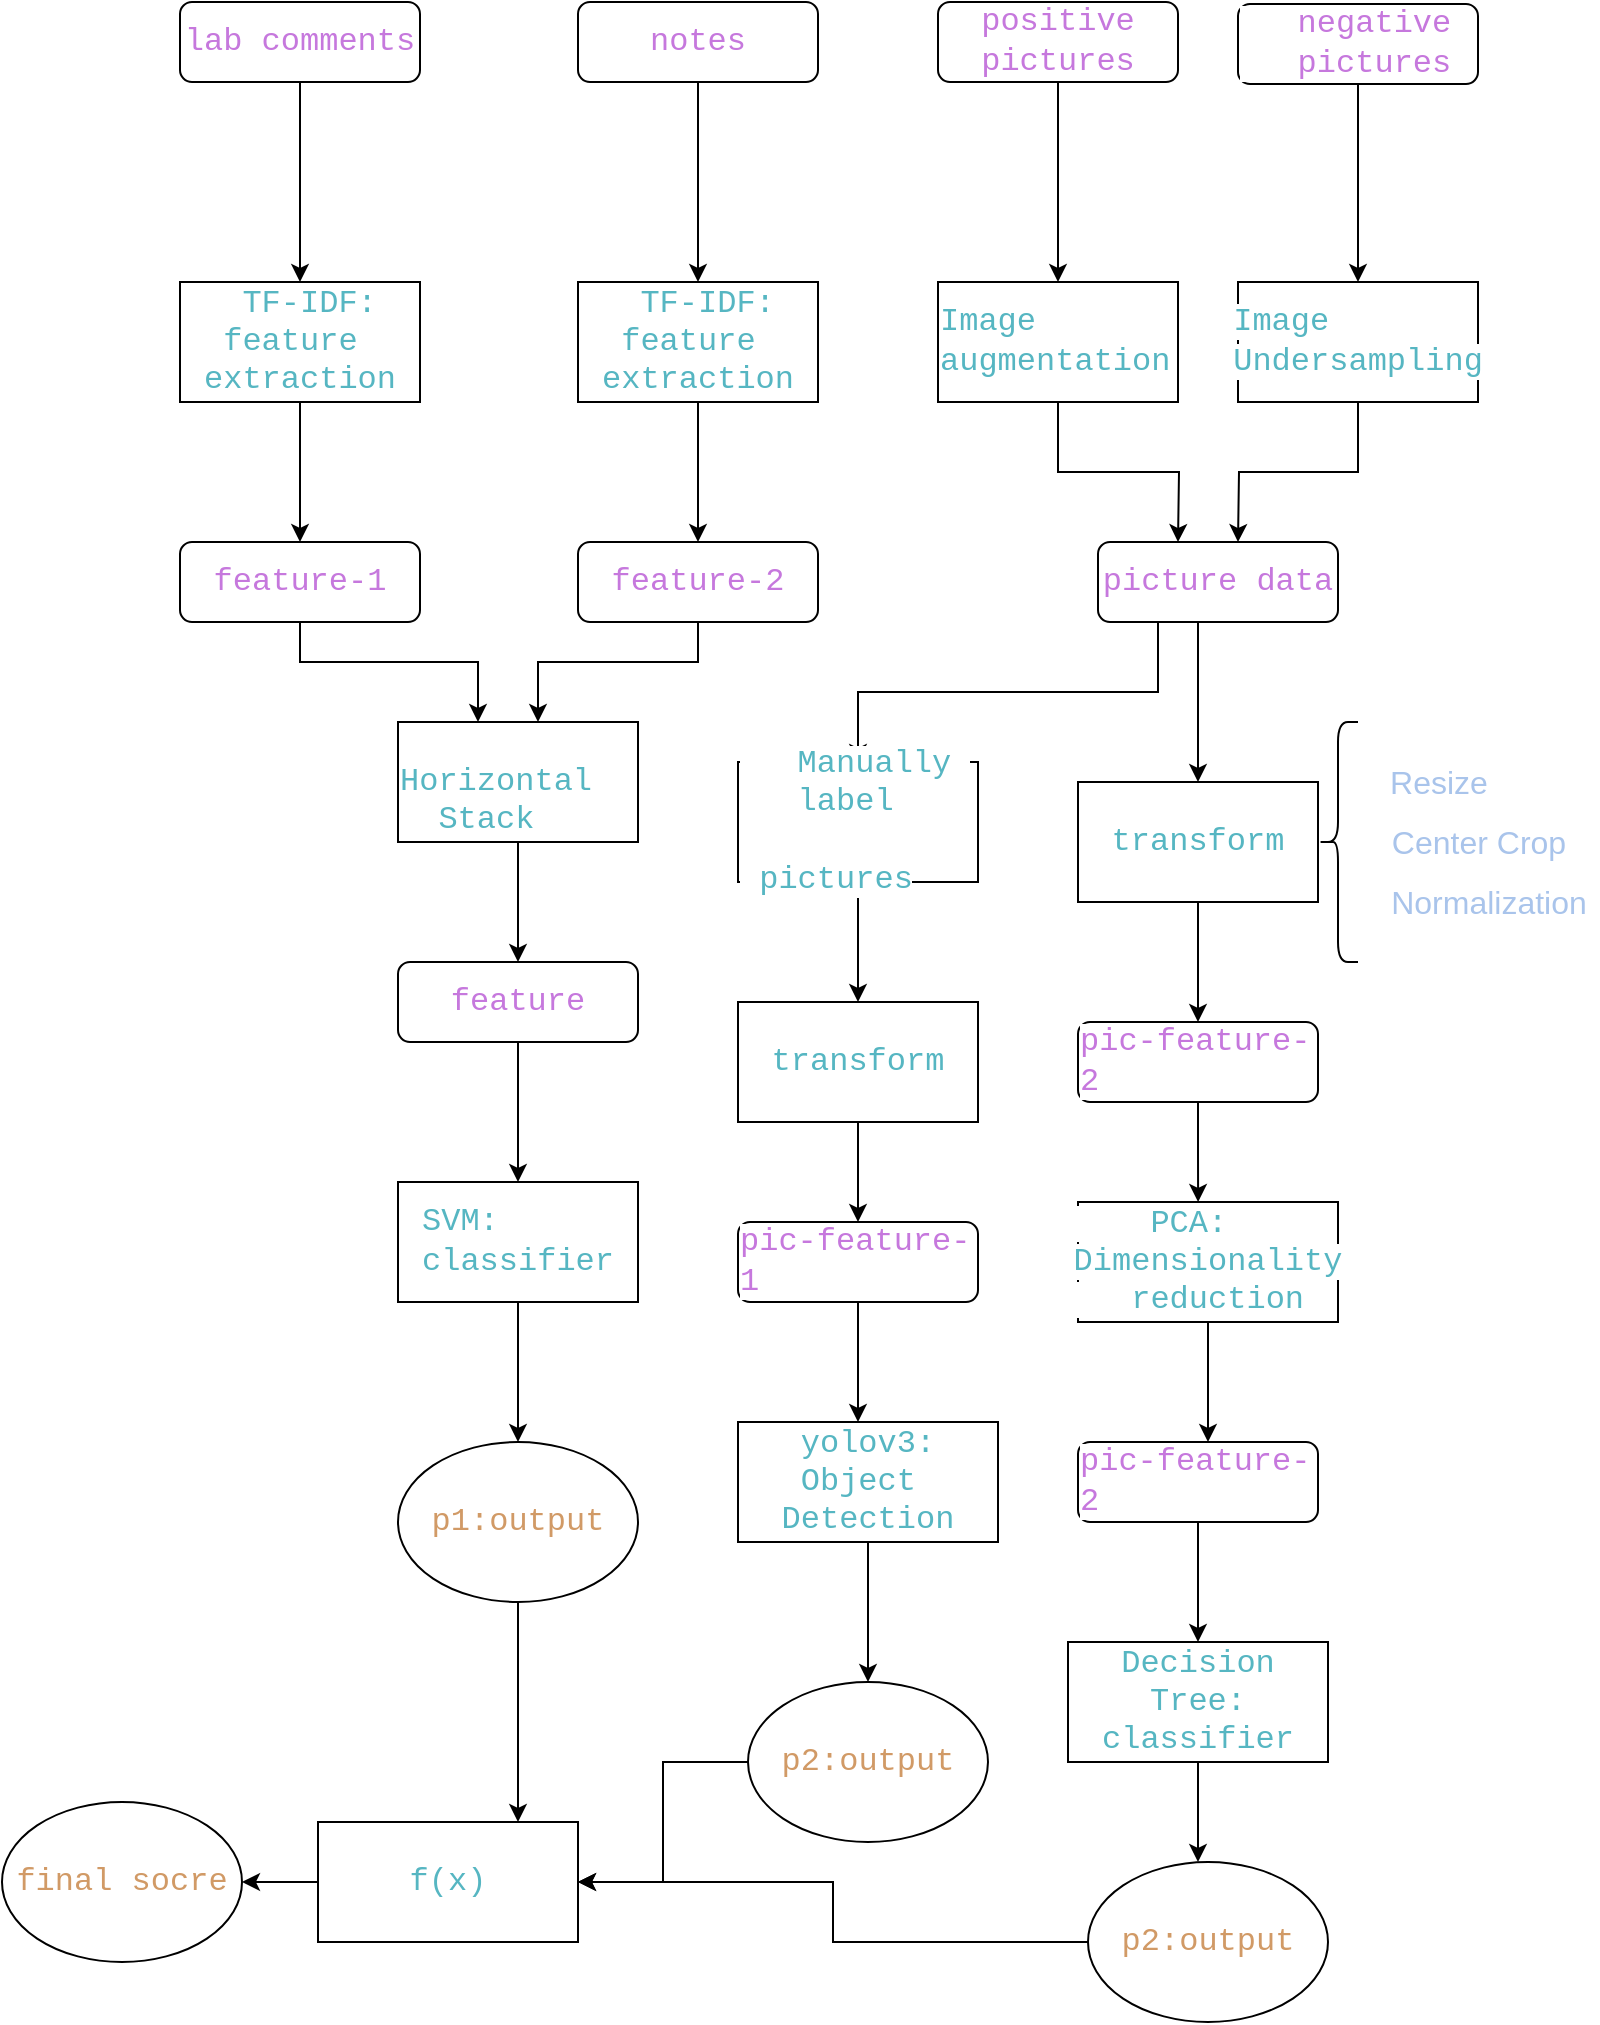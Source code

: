 <mxfile version="14.2.9" type="github">
  <diagram id="C5RBs43oDa-KdzZeNtuy" name="Page-1">
    <mxGraphModel dx="942" dy="594" grid="1" gridSize="10" guides="1" tooltips="1" connect="1" arrows="1" fold="1" page="1" pageScale="1" pageWidth="827" pageHeight="1169" math="0" shadow="0">
      <root>
        <mxCell id="WIyWlLk6GJQsqaUBKTNV-0" />
        <mxCell id="WIyWlLk6GJQsqaUBKTNV-1" parent="WIyWlLk6GJQsqaUBKTNV-0" />
        <mxCell id="l8K0S3HLquqDy3GrQnqO-8" style="edgeStyle=orthogonalEdgeStyle;rounded=0;orthogonalLoop=1;jettySize=auto;html=1;exitX=0.5;exitY=1;exitDx=0;exitDy=0;entryX=0.5;entryY=0;entryDx=0;entryDy=0;" edge="1" parent="WIyWlLk6GJQsqaUBKTNV-1" source="WIyWlLk6GJQsqaUBKTNV-3" target="l8K0S3HLquqDy3GrQnqO-5">
          <mxGeometry relative="1" as="geometry" />
        </mxCell>
        <mxCell id="WIyWlLk6GJQsqaUBKTNV-3" value="&lt;span style=&quot;color: rgb(198 , 120 , 221) ; font-family: &amp;#34;consolas&amp;#34; , &amp;#34;courier new&amp;#34; , monospace ; font-size: 16px ; text-align: left ; background-color: rgb(255 , 255 , 255)&quot;&gt;lab comments&lt;/span&gt;" style="rounded=1;whiteSpace=wrap;html=1;fontSize=12;glass=0;strokeWidth=1;shadow=0;" parent="WIyWlLk6GJQsqaUBKTNV-1" vertex="1">
          <mxGeometry x="104" y="30" width="120" height="40" as="geometry" />
        </mxCell>
        <mxCell id="l8K0S3HLquqDy3GrQnqO-6" style="edgeStyle=orthogonalEdgeStyle;rounded=0;orthogonalLoop=1;jettySize=auto;html=1;" edge="1" parent="WIyWlLk6GJQsqaUBKTNV-1" source="l8K0S3HLquqDy3GrQnqO-5">
          <mxGeometry relative="1" as="geometry">
            <mxPoint x="164" y="300" as="targetPoint" />
          </mxGeometry>
        </mxCell>
        <mxCell id="l8K0S3HLquqDy3GrQnqO-5" value="&lt;div style=&quot;text-align: left&quot;&gt;&lt;font color=&quot;#56b6c2&quot; face=&quot;consolas, courier new, monospace&quot;&gt;&lt;span style=&quot;font-size: 16px ; background-color: rgb(255 , 255 , 255)&quot;&gt;&amp;nbsp; TF-IDF:&lt;/span&gt;&lt;/font&gt;&lt;/div&gt;&lt;div style=&quot;text-align: left&quot;&gt;&lt;font color=&quot;#56b6c2&quot; face=&quot;consolas, courier new, monospace&quot;&gt;&lt;span style=&quot;font-size: 16px ; background-color: rgb(255 , 255 , 255)&quot;&gt;&amp;nbsp;feature&lt;/span&gt;&lt;/font&gt;&lt;/div&gt;&lt;div style=&quot;text-align: left&quot;&gt;&lt;font color=&quot;#56b6c2&quot; face=&quot;consolas, courier new, monospace&quot;&gt;&lt;span style=&quot;font-size: 16px ; background-color: rgb(255 , 255 , 255)&quot;&gt;extraction&lt;/span&gt;&lt;/font&gt;&lt;/div&gt;" style="rounded=0;whiteSpace=wrap;html=1;" vertex="1" parent="WIyWlLk6GJQsqaUBKTNV-1">
          <mxGeometry x="104" y="170" width="120" height="60" as="geometry" />
        </mxCell>
        <mxCell id="l8K0S3HLquqDy3GrQnqO-11" style="edgeStyle=orthogonalEdgeStyle;rounded=0;orthogonalLoop=1;jettySize=auto;html=1;exitX=0.5;exitY=1;exitDx=0;exitDy=0;" edge="1" parent="WIyWlLk6GJQsqaUBKTNV-1" source="l8K0S3HLquqDy3GrQnqO-10">
          <mxGeometry relative="1" as="geometry">
            <mxPoint x="253" y="390" as="targetPoint" />
            <Array as="points">
              <mxPoint x="164" y="360" />
              <mxPoint x="253" y="360" />
              <mxPoint x="253" y="380" />
            </Array>
          </mxGeometry>
        </mxCell>
        <mxCell id="l8K0S3HLquqDy3GrQnqO-10" value="&lt;div style=&quot;text-align: left&quot;&gt;&lt;font color=&quot;#c678dd&quot; face=&quot;consolas, courier new, monospace&quot;&gt;&lt;span style=&quot;font-size: 16px ; background-color: rgb(255 , 255 , 255)&quot;&gt;feature-1&lt;/span&gt;&lt;/font&gt;&lt;/div&gt;" style="rounded=1;whiteSpace=wrap;html=1;fontSize=12;glass=0;strokeWidth=1;shadow=0;" vertex="1" parent="WIyWlLk6GJQsqaUBKTNV-1">
          <mxGeometry x="104" y="300" width="120" height="40" as="geometry" />
        </mxCell>
        <mxCell id="l8K0S3HLquqDy3GrQnqO-14" style="edgeStyle=orthogonalEdgeStyle;rounded=0;orthogonalLoop=1;jettySize=auto;html=1;exitX=0.5;exitY=1;exitDx=0;exitDy=0;entryX=0.5;entryY=0;entryDx=0;entryDy=0;" edge="1" parent="WIyWlLk6GJQsqaUBKTNV-1" source="l8K0S3HLquqDy3GrQnqO-15" target="l8K0S3HLquqDy3GrQnqO-17">
          <mxGeometry relative="1" as="geometry" />
        </mxCell>
        <mxCell id="l8K0S3HLquqDy3GrQnqO-15" value="&lt;div style=&quot;text-align: left&quot;&gt;&lt;font color=&quot;#c678dd&quot; face=&quot;consolas, courier new, monospace&quot;&gt;&lt;span style=&quot;font-size: 16px ; background-color: rgb(255 , 255 , 255)&quot;&gt;notes&lt;/span&gt;&lt;/font&gt;&lt;/div&gt;" style="rounded=1;whiteSpace=wrap;html=1;fontSize=12;glass=0;strokeWidth=1;shadow=0;" vertex="1" parent="WIyWlLk6GJQsqaUBKTNV-1">
          <mxGeometry x="303" y="30" width="120" height="40" as="geometry" />
        </mxCell>
        <mxCell id="l8K0S3HLquqDy3GrQnqO-22" style="edgeStyle=orthogonalEdgeStyle;rounded=0;orthogonalLoop=1;jettySize=auto;html=1;exitX=0.5;exitY=1;exitDx=0;exitDy=0;" edge="1" parent="WIyWlLk6GJQsqaUBKTNV-1" source="l8K0S3HLquqDy3GrQnqO-17" target="l8K0S3HLquqDy3GrQnqO-19">
          <mxGeometry relative="1" as="geometry" />
        </mxCell>
        <mxCell id="l8K0S3HLquqDy3GrQnqO-17" value="&lt;div style=&quot;text-align: left&quot;&gt;&lt;font color=&quot;#56b6c2&quot; face=&quot;consolas, courier new, monospace&quot;&gt;&lt;span style=&quot;font-size: 16px ; background-color: rgb(255 , 255 , 255)&quot;&gt;&amp;nbsp; TF-IDF:&lt;/span&gt;&lt;/font&gt;&lt;/div&gt;&lt;div style=&quot;text-align: left&quot;&gt;&lt;font color=&quot;#56b6c2&quot; face=&quot;consolas, courier new, monospace&quot;&gt;&lt;span style=&quot;font-size: 16px ; background-color: rgb(255 , 255 , 255)&quot;&gt;&amp;nbsp;feature&lt;/span&gt;&lt;/font&gt;&lt;/div&gt;&lt;div style=&quot;text-align: left&quot;&gt;&lt;font color=&quot;#56b6c2&quot; face=&quot;consolas, courier new, monospace&quot;&gt;&lt;span style=&quot;font-size: 16px ; background-color: rgb(255 , 255 , 255)&quot;&gt;extraction&lt;/span&gt;&lt;/font&gt;&lt;/div&gt;" style="rounded=0;whiteSpace=wrap;html=1;" vertex="1" parent="WIyWlLk6GJQsqaUBKTNV-1">
          <mxGeometry x="303" y="170" width="120" height="60" as="geometry" />
        </mxCell>
        <mxCell id="l8K0S3HLquqDy3GrQnqO-18" style="edgeStyle=orthogonalEdgeStyle;rounded=0;orthogonalLoop=1;jettySize=auto;html=1;exitX=0.5;exitY=1;exitDx=0;exitDy=0;" edge="1" parent="WIyWlLk6GJQsqaUBKTNV-1" source="l8K0S3HLquqDy3GrQnqO-19">
          <mxGeometry relative="1" as="geometry">
            <mxPoint x="283" y="390" as="targetPoint" />
            <Array as="points">
              <mxPoint x="363" y="360" />
              <mxPoint x="283" y="360" />
            </Array>
          </mxGeometry>
        </mxCell>
        <mxCell id="l8K0S3HLquqDy3GrQnqO-19" value="&lt;div style=&quot;text-align: left&quot;&gt;&lt;font color=&quot;#c678dd&quot; face=&quot;consolas, courier new, monospace&quot;&gt;&lt;span style=&quot;font-size: 16px ; background-color: rgb(255 , 255 , 255)&quot;&gt;feature-2&lt;/span&gt;&lt;/font&gt;&lt;/div&gt;" style="rounded=1;whiteSpace=wrap;html=1;fontSize=12;glass=0;strokeWidth=1;shadow=0;" vertex="1" parent="WIyWlLk6GJQsqaUBKTNV-1">
          <mxGeometry x="303" y="300" width="120" height="40" as="geometry" />
        </mxCell>
        <mxCell id="l8K0S3HLquqDy3GrQnqO-24" style="edgeStyle=orthogonalEdgeStyle;rounded=0;orthogonalLoop=1;jettySize=auto;html=1;" edge="1" parent="WIyWlLk6GJQsqaUBKTNV-1" source="l8K0S3HLquqDy3GrQnqO-23">
          <mxGeometry relative="1" as="geometry">
            <mxPoint x="273" y="510" as="targetPoint" />
          </mxGeometry>
        </mxCell>
        <mxCell id="l8K0S3HLquqDy3GrQnqO-23" value="&lt;div style=&quot;text-align: left&quot;&gt;&lt;font color=&quot;#56b6c2&quot; face=&quot;consolas, courier new, monospace&quot;&gt;&lt;span style=&quot;font-size: 16px ; background-color: rgb(255 , 255 , 255)&quot;&gt;&amp;nbsp; Horizontal&amp;nbsp; &amp;nbsp; Stack&lt;/span&gt;&lt;/font&gt;&lt;/div&gt;" style="rounded=0;whiteSpace=wrap;html=1;" vertex="1" parent="WIyWlLk6GJQsqaUBKTNV-1">
          <mxGeometry x="213" y="390" width="120" height="60" as="geometry" />
        </mxCell>
        <mxCell id="l8K0S3HLquqDy3GrQnqO-26" style="edgeStyle=orthogonalEdgeStyle;rounded=0;orthogonalLoop=1;jettySize=auto;html=1;" edge="1" parent="WIyWlLk6GJQsqaUBKTNV-1" source="l8K0S3HLquqDy3GrQnqO-25">
          <mxGeometry relative="1" as="geometry">
            <mxPoint x="273" y="620" as="targetPoint" />
          </mxGeometry>
        </mxCell>
        <mxCell id="l8K0S3HLquqDy3GrQnqO-25" value="&lt;div style=&quot;text-align: left&quot;&gt;&lt;font color=&quot;#c678dd&quot; face=&quot;consolas, courier new, monospace&quot;&gt;&lt;span style=&quot;font-size: 16px ; background-color: rgb(255 , 255 , 255)&quot;&gt;feature&lt;/span&gt;&lt;/font&gt;&lt;/div&gt;" style="rounded=1;whiteSpace=wrap;html=1;fontSize=12;glass=0;strokeWidth=1;shadow=0;" vertex="1" parent="WIyWlLk6GJQsqaUBKTNV-1">
          <mxGeometry x="213" y="510" width="120" height="40" as="geometry" />
        </mxCell>
        <mxCell id="l8K0S3HLquqDy3GrQnqO-28" style="edgeStyle=orthogonalEdgeStyle;rounded=0;orthogonalLoop=1;jettySize=auto;html=1;exitX=0.5;exitY=1;exitDx=0;exitDy=0;" edge="1" parent="WIyWlLk6GJQsqaUBKTNV-1" source="l8K0S3HLquqDy3GrQnqO-27">
          <mxGeometry relative="1" as="geometry">
            <mxPoint x="273" y="750" as="targetPoint" />
          </mxGeometry>
        </mxCell>
        <mxCell id="l8K0S3HLquqDy3GrQnqO-27" value="&lt;div style=&quot;text-align: left&quot;&gt;&lt;font color=&quot;#56b6c2&quot; face=&quot;consolas, courier new, monospace&quot;&gt;&lt;span style=&quot;font-size: 16px ; background-color: rgb(255 , 255 , 255)&quot;&gt;SVM:&lt;/span&gt;&lt;/font&gt;&lt;/div&gt;&lt;div style=&quot;text-align: left&quot;&gt;&lt;font color=&quot;#56b6c2&quot; face=&quot;consolas, courier new, monospace&quot;&gt;&lt;span style=&quot;font-size: 16px ; background-color: rgb(255 , 255 , 255)&quot;&gt;classifier&lt;/span&gt;&lt;/font&gt;&lt;/div&gt;" style="rounded=0;whiteSpace=wrap;html=1;" vertex="1" parent="WIyWlLk6GJQsqaUBKTNV-1">
          <mxGeometry x="213" y="620" width="120" height="60" as="geometry" />
        </mxCell>
        <mxCell id="l8K0S3HLquqDy3GrQnqO-62" style="edgeStyle=orthogonalEdgeStyle;rounded=0;orthogonalLoop=1;jettySize=auto;html=1;" edge="1" parent="WIyWlLk6GJQsqaUBKTNV-1" source="l8K0S3HLquqDy3GrQnqO-29">
          <mxGeometry relative="1" as="geometry">
            <mxPoint x="273" y="940" as="targetPoint" />
          </mxGeometry>
        </mxCell>
        <mxCell id="l8K0S3HLquqDy3GrQnqO-29" value="&lt;div style=&quot;text-align: left&quot;&gt;&lt;font color=&quot;#d19a66&quot; face=&quot;consolas, courier new, monospace&quot;&gt;&lt;span style=&quot;font-size: 16px ; background-color: rgb(255 , 255 , 255)&quot;&gt;p1:output&lt;/span&gt;&lt;/font&gt;&lt;/div&gt;" style="ellipse;whiteSpace=wrap;html=1;" vertex="1" parent="WIyWlLk6GJQsqaUBKTNV-1">
          <mxGeometry x="213" y="750" width="120" height="80" as="geometry" />
        </mxCell>
        <mxCell id="l8K0S3HLquqDy3GrQnqO-32" style="edgeStyle=orthogonalEdgeStyle;rounded=0;orthogonalLoop=1;jettySize=auto;html=1;exitX=0.5;exitY=1;exitDx=0;exitDy=0;" edge="1" parent="WIyWlLk6GJQsqaUBKTNV-1" source="l8K0S3HLquqDy3GrQnqO-30">
          <mxGeometry relative="1" as="geometry">
            <mxPoint x="543" y="170" as="targetPoint" />
          </mxGeometry>
        </mxCell>
        <mxCell id="l8K0S3HLquqDy3GrQnqO-30" value="&lt;span style=&quot;color: rgb(198 , 120 , 221) ; font-family: &amp;#34;consolas&amp;#34; , &amp;#34;courier new&amp;#34; , monospace ; font-size: 16px ; text-align: left ; background-color: rgb(255 , 255 , 255)&quot;&gt;positive pictures&lt;/span&gt;" style="rounded=1;whiteSpace=wrap;html=1;fontSize=12;glass=0;strokeWidth=1;shadow=0;" vertex="1" parent="WIyWlLk6GJQsqaUBKTNV-1">
          <mxGeometry x="483" y="30" width="120" height="40" as="geometry" />
        </mxCell>
        <mxCell id="l8K0S3HLquqDy3GrQnqO-35" style="edgeStyle=orthogonalEdgeStyle;rounded=0;orthogonalLoop=1;jettySize=auto;html=1;exitX=0.5;exitY=1;exitDx=0;exitDy=0;" edge="1" parent="WIyWlLk6GJQsqaUBKTNV-1" source="l8K0S3HLquqDy3GrQnqO-31" target="l8K0S3HLquqDy3GrQnqO-34">
          <mxGeometry relative="1" as="geometry" />
        </mxCell>
        <mxCell id="l8K0S3HLquqDy3GrQnqO-31" value="&lt;div style=&quot;text-align: left&quot;&gt;&lt;font color=&quot;#c678dd&quot; face=&quot;consolas, courier new, monospace&quot;&gt;&lt;span style=&quot;font-size: 16px ; background-color: rgb(255 , 255 , 255)&quot;&gt;&amp;nbsp; &amp;nbsp;negative&amp;nbsp; &amp;nbsp; &amp;nbsp;pictures&lt;/span&gt;&lt;/font&gt;&lt;/div&gt;" style="rounded=1;whiteSpace=wrap;html=1;fontSize=12;glass=0;strokeWidth=1;shadow=0;" vertex="1" parent="WIyWlLk6GJQsqaUBKTNV-1">
          <mxGeometry x="633" y="31" width="120" height="40" as="geometry" />
        </mxCell>
        <mxCell id="l8K0S3HLquqDy3GrQnqO-36" style="edgeStyle=orthogonalEdgeStyle;rounded=0;orthogonalLoop=1;jettySize=auto;html=1;exitX=0.5;exitY=1;exitDx=0;exitDy=0;" edge="1" parent="WIyWlLk6GJQsqaUBKTNV-1" source="l8K0S3HLquqDy3GrQnqO-33">
          <mxGeometry relative="1" as="geometry">
            <mxPoint x="603" y="300" as="targetPoint" />
          </mxGeometry>
        </mxCell>
        <mxCell id="l8K0S3HLquqDy3GrQnqO-33" value="&lt;div style=&quot;text-align: left&quot;&gt;&lt;font color=&quot;#56b6c2&quot; face=&quot;consolas, courier new, monospace&quot;&gt;&lt;span style=&quot;font-size: 16px ; background-color: rgb(255 , 255 , 255)&quot;&gt;Image augmentation&lt;/span&gt;&lt;/font&gt;&lt;/div&gt;" style="rounded=0;whiteSpace=wrap;html=1;" vertex="1" parent="WIyWlLk6GJQsqaUBKTNV-1">
          <mxGeometry x="483" y="170" width="120" height="60" as="geometry" />
        </mxCell>
        <mxCell id="l8K0S3HLquqDy3GrQnqO-37" style="edgeStyle=orthogonalEdgeStyle;rounded=0;orthogonalLoop=1;jettySize=auto;html=1;exitX=0.5;exitY=1;exitDx=0;exitDy=0;" edge="1" parent="WIyWlLk6GJQsqaUBKTNV-1" source="l8K0S3HLquqDy3GrQnqO-34">
          <mxGeometry relative="1" as="geometry">
            <mxPoint x="633" y="300" as="targetPoint" />
          </mxGeometry>
        </mxCell>
        <mxCell id="l8K0S3HLquqDy3GrQnqO-34" value="&lt;div style=&quot;text-align: left&quot;&gt;&lt;font color=&quot;#56b6c2&quot; face=&quot;consolas, courier new, monospace&quot;&gt;&lt;span style=&quot;font-size: 16px ; background-color: rgb(255 , 255 , 255)&quot;&gt;Image&amp;nbsp;&lt;/span&gt;&lt;/font&gt;&lt;/div&gt;&lt;div style=&quot;text-align: left&quot;&gt;&lt;font color=&quot;#56b6c2&quot; face=&quot;consolas, courier new, monospace&quot;&gt;&lt;span style=&quot;font-size: 16px ; background-color: rgb(255 , 255 , 255)&quot;&gt;Under&lt;/span&gt;&lt;/font&gt;&lt;span style=&quot;background-color: rgb(255 , 255 , 255) ; font-size: 16px ; color: rgb(86 , 182 , 194) ; font-family: &amp;#34;consolas&amp;#34; , &amp;#34;courier new&amp;#34; , monospace&quot;&gt;sampling&lt;/span&gt;&lt;/div&gt;" style="rounded=0;whiteSpace=wrap;html=1;" vertex="1" parent="WIyWlLk6GJQsqaUBKTNV-1">
          <mxGeometry x="633" y="170" width="120" height="60" as="geometry" />
        </mxCell>
        <mxCell id="l8K0S3HLquqDy3GrQnqO-39" style="edgeStyle=orthogonalEdgeStyle;rounded=0;orthogonalLoop=1;jettySize=auto;html=1;exitX=0.5;exitY=1;exitDx=0;exitDy=0;" edge="1" parent="WIyWlLk6GJQsqaUBKTNV-1" source="l8K0S3HLquqDy3GrQnqO-38">
          <mxGeometry relative="1" as="geometry">
            <mxPoint x="613" y="420" as="targetPoint" />
            <Array as="points">
              <mxPoint x="613" y="340" />
            </Array>
          </mxGeometry>
        </mxCell>
        <mxCell id="l8K0S3HLquqDy3GrQnqO-40" style="edgeStyle=orthogonalEdgeStyle;rounded=0;orthogonalLoop=1;jettySize=auto;html=1;exitX=0.25;exitY=1;exitDx=0;exitDy=0;entryX=0.5;entryY=0;entryDx=0;entryDy=0;" edge="1" parent="WIyWlLk6GJQsqaUBKTNV-1" source="l8K0S3HLquqDy3GrQnqO-38" target="l8K0S3HLquqDy3GrQnqO-41">
          <mxGeometry relative="1" as="geometry">
            <mxPoint x="443" y="400" as="targetPoint" />
          </mxGeometry>
        </mxCell>
        <mxCell id="l8K0S3HLquqDy3GrQnqO-38" value="&lt;div style=&quot;text-align: left&quot;&gt;&lt;font color=&quot;#c678dd&quot; face=&quot;consolas, courier new, monospace&quot;&gt;&lt;span style=&quot;font-size: 16px ; background-color: rgb(255 , 255 , 255)&quot;&gt;picture data&lt;/span&gt;&lt;/font&gt;&lt;/div&gt;" style="rounded=1;whiteSpace=wrap;html=1;fontSize=12;glass=0;strokeWidth=1;shadow=0;" vertex="1" parent="WIyWlLk6GJQsqaUBKTNV-1">
          <mxGeometry x="563" y="300" width="120" height="40" as="geometry" />
        </mxCell>
        <mxCell id="l8K0S3HLquqDy3GrQnqO-42" style="edgeStyle=orthogonalEdgeStyle;rounded=0;orthogonalLoop=1;jettySize=auto;html=1;" edge="1" parent="WIyWlLk6GJQsqaUBKTNV-1" source="l8K0S3HLquqDy3GrQnqO-41">
          <mxGeometry relative="1" as="geometry">
            <mxPoint x="443" y="530" as="targetPoint" />
          </mxGeometry>
        </mxCell>
        <mxCell id="l8K0S3HLquqDy3GrQnqO-41" value="&lt;div style=&quot;text-align: left&quot;&gt;&lt;font color=&quot;#56b6c2&quot; face=&quot;consolas, courier new, monospace&quot;&gt;&lt;span style=&quot;font-size: 16px ; background-color: rgb(255 , 255 , 255)&quot;&gt;&amp;nbsp; &amp;nbsp;Manually&amp;nbsp; &amp;nbsp; &amp;nbsp;label&amp;nbsp; &amp;nbsp; &amp;nbsp; &amp;nbsp; &amp;nbsp;pictures&lt;/span&gt;&lt;/font&gt;&lt;/div&gt;" style="rounded=0;whiteSpace=wrap;html=1;" vertex="1" parent="WIyWlLk6GJQsqaUBKTNV-1">
          <mxGeometry x="383" y="410" width="120" height="60" as="geometry" />
        </mxCell>
        <mxCell id="l8K0S3HLquqDy3GrQnqO-44" style="edgeStyle=orthogonalEdgeStyle;rounded=0;orthogonalLoop=1;jettySize=auto;html=1;" edge="1" parent="WIyWlLk6GJQsqaUBKTNV-1" source="l8K0S3HLquqDy3GrQnqO-43">
          <mxGeometry relative="1" as="geometry">
            <mxPoint x="443" y="640" as="targetPoint" />
          </mxGeometry>
        </mxCell>
        <mxCell id="l8K0S3HLquqDy3GrQnqO-43" value="&lt;div style=&quot;text-align: left&quot;&gt;&lt;font color=&quot;#56b6c2&quot; face=&quot;consolas, courier new, monospace&quot;&gt;&lt;span style=&quot;font-size: 16px ; background-color: rgb(255 , 255 , 255)&quot;&gt;transform&lt;/span&gt;&lt;/font&gt;&lt;/div&gt;" style="rounded=0;whiteSpace=wrap;html=1;" vertex="1" parent="WIyWlLk6GJQsqaUBKTNV-1">
          <mxGeometry x="383" y="530" width="120" height="60" as="geometry" />
        </mxCell>
        <mxCell id="l8K0S3HLquqDy3GrQnqO-54" style="edgeStyle=orthogonalEdgeStyle;rounded=0;orthogonalLoop=1;jettySize=auto;html=1;exitX=0.5;exitY=1;exitDx=0;exitDy=0;" edge="1" parent="WIyWlLk6GJQsqaUBKTNV-1" source="l8K0S3HLquqDy3GrQnqO-45">
          <mxGeometry relative="1" as="geometry">
            <mxPoint x="443" y="740" as="targetPoint" />
          </mxGeometry>
        </mxCell>
        <mxCell id="l8K0S3HLquqDy3GrQnqO-45" value="&lt;div style=&quot;text-align: left&quot;&gt;&lt;font color=&quot;#c678dd&quot; face=&quot;consolas, courier new, monospace&quot;&gt;&lt;span style=&quot;font-size: 16px ; background-color: rgb(255 , 255 , 255)&quot;&gt;pic-feature-1&lt;/span&gt;&lt;/font&gt;&lt;/div&gt;" style="rounded=1;whiteSpace=wrap;html=1;fontSize=12;glass=0;strokeWidth=1;shadow=0;" vertex="1" parent="WIyWlLk6GJQsqaUBKTNV-1">
          <mxGeometry x="383" y="640" width="120" height="40" as="geometry" />
        </mxCell>
        <mxCell id="l8K0S3HLquqDy3GrQnqO-48" style="edgeStyle=orthogonalEdgeStyle;rounded=0;orthogonalLoop=1;jettySize=auto;html=1;exitX=0.5;exitY=1;exitDx=0;exitDy=0;" edge="1" parent="WIyWlLk6GJQsqaUBKTNV-1" source="l8K0S3HLquqDy3GrQnqO-46" target="l8K0S3HLquqDy3GrQnqO-47">
          <mxGeometry relative="1" as="geometry" />
        </mxCell>
        <mxCell id="l8K0S3HLquqDy3GrQnqO-46" value="&lt;div style=&quot;text-align: left&quot;&gt;&lt;font color=&quot;#56b6c2&quot; face=&quot;consolas, courier new, monospace&quot;&gt;&lt;span style=&quot;font-size: 16px ; background-color: rgb(255 , 255 , 255)&quot;&gt;transform&lt;/span&gt;&lt;/font&gt;&lt;/div&gt;" style="rounded=0;whiteSpace=wrap;html=1;" vertex="1" parent="WIyWlLk6GJQsqaUBKTNV-1">
          <mxGeometry x="553" y="420" width="120" height="60" as="geometry" />
        </mxCell>
        <mxCell id="l8K0S3HLquqDy3GrQnqO-51" style="edgeStyle=orthogonalEdgeStyle;rounded=0;orthogonalLoop=1;jettySize=auto;html=1;exitX=0.5;exitY=1;exitDx=0;exitDy=0;entryX=0.462;entryY=0;entryDx=0;entryDy=0;entryPerimeter=0;" edge="1" parent="WIyWlLk6GJQsqaUBKTNV-1" source="l8K0S3HLquqDy3GrQnqO-47" target="l8K0S3HLquqDy3GrQnqO-50">
          <mxGeometry relative="1" as="geometry" />
        </mxCell>
        <mxCell id="l8K0S3HLquqDy3GrQnqO-47" value="&lt;div style=&quot;text-align: left&quot;&gt;&lt;font color=&quot;#c678dd&quot; face=&quot;consolas, courier new, monospace&quot;&gt;&lt;span style=&quot;font-size: 16px ; background-color: rgb(255 , 255 , 255)&quot;&gt;pic-feature-2&lt;/span&gt;&lt;/font&gt;&lt;/div&gt;" style="rounded=1;whiteSpace=wrap;html=1;fontSize=12;glass=0;strokeWidth=1;shadow=0;" vertex="1" parent="WIyWlLk6GJQsqaUBKTNV-1">
          <mxGeometry x="553" y="540" width="120" height="40" as="geometry" />
        </mxCell>
        <mxCell id="l8K0S3HLquqDy3GrQnqO-52" style="edgeStyle=orthogonalEdgeStyle;rounded=0;orthogonalLoop=1;jettySize=auto;html=1;" edge="1" parent="WIyWlLk6GJQsqaUBKTNV-1" source="l8K0S3HLquqDy3GrQnqO-50">
          <mxGeometry relative="1" as="geometry">
            <mxPoint x="618" y="750" as="targetPoint" />
          </mxGeometry>
        </mxCell>
        <mxCell id="l8K0S3HLquqDy3GrQnqO-50" value="&lt;div style=&quot;text-align: left&quot;&gt;&lt;font color=&quot;#56b6c2&quot; face=&quot;consolas, courier new, monospace&quot;&gt;&lt;span style=&quot;font-size: 16px ; background-color: rgb(255 , 255 , 255)&quot;&gt;&amp;nbsp; &amp;nbsp; PCA:&lt;/span&gt;&lt;/font&gt;&lt;/div&gt;&lt;div style=&quot;text-align: left&quot;&gt;&lt;font color=&quot;#56b6c2&quot; face=&quot;consolas, courier new, monospace&quot;&gt;&lt;span style=&quot;font-size: 16px ; background-color: rgb(255 , 255 , 255)&quot;&gt;Dimensionality&lt;/span&gt;&lt;/font&gt;&lt;/div&gt;&lt;div style=&quot;text-align: left&quot;&gt;&lt;font color=&quot;#56b6c2&quot; face=&quot;consolas, courier new, monospace&quot;&gt;&lt;span style=&quot;font-size: 16px ; background-color: rgb(255 , 255 , 255)&quot;&gt;&amp;nbsp; &amp;nbsp;reduction&lt;/span&gt;&lt;/font&gt;&lt;/div&gt;" style="rounded=0;whiteSpace=wrap;html=1;" vertex="1" parent="WIyWlLk6GJQsqaUBKTNV-1">
          <mxGeometry x="553" y="630" width="130" height="60" as="geometry" />
        </mxCell>
        <mxCell id="l8K0S3HLquqDy3GrQnqO-56" style="edgeStyle=orthogonalEdgeStyle;rounded=0;orthogonalLoop=1;jettySize=auto;html=1;" edge="1" parent="WIyWlLk6GJQsqaUBKTNV-1" source="l8K0S3HLquqDy3GrQnqO-53">
          <mxGeometry relative="1" as="geometry">
            <mxPoint x="613" y="850" as="targetPoint" />
          </mxGeometry>
        </mxCell>
        <mxCell id="l8K0S3HLquqDy3GrQnqO-53" value="&lt;div style=&quot;text-align: left&quot;&gt;&lt;font color=&quot;#c678dd&quot; face=&quot;consolas, courier new, monospace&quot;&gt;&lt;span style=&quot;font-size: 16px ; background-color: rgb(255 , 255 , 255)&quot;&gt;pic-feature-2&lt;/span&gt;&lt;/font&gt;&lt;/div&gt;" style="rounded=1;whiteSpace=wrap;html=1;fontSize=12;glass=0;strokeWidth=1;shadow=0;" vertex="1" parent="WIyWlLk6GJQsqaUBKTNV-1">
          <mxGeometry x="553" y="750" width="120" height="40" as="geometry" />
        </mxCell>
        <mxCell id="l8K0S3HLquqDy3GrQnqO-58" style="edgeStyle=orthogonalEdgeStyle;rounded=0;orthogonalLoop=1;jettySize=auto;html=1;" edge="1" parent="WIyWlLk6GJQsqaUBKTNV-1" source="l8K0S3HLquqDy3GrQnqO-55">
          <mxGeometry relative="1" as="geometry">
            <mxPoint x="448" y="870" as="targetPoint" />
          </mxGeometry>
        </mxCell>
        <mxCell id="l8K0S3HLquqDy3GrQnqO-55" value="&lt;font color=&quot;#56b6c2&quot; face=&quot;consolas, courier new, monospace&quot;&gt;&lt;span style=&quot;font-size: 16px ; background-color: rgb(255 , 255 , 255)&quot;&gt;yolov3:&lt;br&gt;Object&amp;nbsp;&lt;br&gt;Detection&lt;br&gt;&lt;/span&gt;&lt;/font&gt;" style="rounded=0;whiteSpace=wrap;html=1;" vertex="1" parent="WIyWlLk6GJQsqaUBKTNV-1">
          <mxGeometry x="383" y="740" width="130" height="60" as="geometry" />
        </mxCell>
        <mxCell id="l8K0S3HLquqDy3GrQnqO-59" style="edgeStyle=orthogonalEdgeStyle;rounded=0;orthogonalLoop=1;jettySize=auto;html=1;exitX=0.5;exitY=1;exitDx=0;exitDy=0;" edge="1" parent="WIyWlLk6GJQsqaUBKTNV-1" source="l8K0S3HLquqDy3GrQnqO-57">
          <mxGeometry relative="1" as="geometry">
            <mxPoint x="613" y="960" as="targetPoint" />
          </mxGeometry>
        </mxCell>
        <mxCell id="l8K0S3HLquqDy3GrQnqO-57" value="&lt;font color=&quot;#56b6c2&quot; face=&quot;consolas, courier new, monospace&quot;&gt;&lt;span style=&quot;font-size: 16px ; background-color: rgb(255 , 255 , 255)&quot;&gt;Decision Tree:&lt;br&gt;classifier&lt;br&gt;&lt;/span&gt;&lt;/font&gt;" style="rounded=0;whiteSpace=wrap;html=1;" vertex="1" parent="WIyWlLk6GJQsqaUBKTNV-1">
          <mxGeometry x="548" y="850" width="130" height="60" as="geometry" />
        </mxCell>
        <mxCell id="l8K0S3HLquqDy3GrQnqO-64" style="edgeStyle=orthogonalEdgeStyle;rounded=0;orthogonalLoop=1;jettySize=auto;html=1;" edge="1" parent="WIyWlLk6GJQsqaUBKTNV-1" source="l8K0S3HLquqDy3GrQnqO-60" target="l8K0S3HLquqDy3GrQnqO-65">
          <mxGeometry relative="1" as="geometry">
            <mxPoint x="305" y="980" as="targetPoint" />
          </mxGeometry>
        </mxCell>
        <mxCell id="l8K0S3HLquqDy3GrQnqO-60" value="&lt;div style=&quot;text-align: left&quot;&gt;&lt;font color=&quot;#d19a66&quot; face=&quot;consolas, courier new, monospace&quot;&gt;&lt;span style=&quot;font-size: 16px ; background-color: rgb(255 , 255 , 255)&quot;&gt;p2:output&lt;/span&gt;&lt;/font&gt;&lt;/div&gt;" style="ellipse;whiteSpace=wrap;html=1;" vertex="1" parent="WIyWlLk6GJQsqaUBKTNV-1">
          <mxGeometry x="558" y="960" width="120" height="80" as="geometry" />
        </mxCell>
        <mxCell id="l8K0S3HLquqDy3GrQnqO-63" style="edgeStyle=orthogonalEdgeStyle;rounded=0;orthogonalLoop=1;jettySize=auto;html=1;entryX=1;entryY=0.5;entryDx=0;entryDy=0;" edge="1" parent="WIyWlLk6GJQsqaUBKTNV-1" source="l8K0S3HLquqDy3GrQnqO-61" target="l8K0S3HLquqDy3GrQnqO-65">
          <mxGeometry relative="1" as="geometry">
            <mxPoint x="347" y="970" as="targetPoint" />
          </mxGeometry>
        </mxCell>
        <mxCell id="l8K0S3HLquqDy3GrQnqO-61" value="&lt;div style=&quot;text-align: left&quot;&gt;&lt;font color=&quot;#d19a66&quot; face=&quot;consolas, courier new, monospace&quot;&gt;&lt;span style=&quot;font-size: 16px ; background-color: rgb(255 , 255 , 255)&quot;&gt;p2:output&lt;/span&gt;&lt;/font&gt;&lt;/div&gt;" style="ellipse;whiteSpace=wrap;html=1;" vertex="1" parent="WIyWlLk6GJQsqaUBKTNV-1">
          <mxGeometry x="388" y="870" width="120" height="80" as="geometry" />
        </mxCell>
        <mxCell id="l8K0S3HLquqDy3GrQnqO-66" style="edgeStyle=orthogonalEdgeStyle;rounded=0;orthogonalLoop=1;jettySize=auto;html=1;exitX=0;exitY=0.5;exitDx=0;exitDy=0;" edge="1" parent="WIyWlLk6GJQsqaUBKTNV-1" source="l8K0S3HLquqDy3GrQnqO-65">
          <mxGeometry relative="1" as="geometry">
            <mxPoint x="135" y="970" as="targetPoint" />
          </mxGeometry>
        </mxCell>
        <mxCell id="l8K0S3HLquqDy3GrQnqO-65" value="&lt;font color=&quot;#56b6c2&quot; face=&quot;consolas, courier new, monospace&quot;&gt;&lt;span style=&quot;font-size: 16px ; background-color: rgb(255 , 255 , 255)&quot;&gt;f(x)&lt;br&gt;&lt;/span&gt;&lt;/font&gt;" style="rounded=0;whiteSpace=wrap;html=1;" vertex="1" parent="WIyWlLk6GJQsqaUBKTNV-1">
          <mxGeometry x="173" y="940" width="130" height="60" as="geometry" />
        </mxCell>
        <mxCell id="l8K0S3HLquqDy3GrQnqO-67" value="&lt;font color=&quot;#d19a66&quot; face=&quot;consolas, courier new, monospace&quot;&gt;&lt;span style=&quot;font-size: 16px ; background-color: rgb(255 , 255 , 255)&quot;&gt;final socre&lt;/span&gt;&lt;/font&gt;" style="ellipse;whiteSpace=wrap;html=1;" vertex="1" parent="WIyWlLk6GJQsqaUBKTNV-1">
          <mxGeometry x="15" y="930" width="120" height="80" as="geometry" />
        </mxCell>
        <mxCell id="l8K0S3HLquqDy3GrQnqO-72" value="" style="shape=curlyBracket;whiteSpace=wrap;html=1;rounded=1;size=0.5;" vertex="1" parent="WIyWlLk6GJQsqaUBKTNV-1">
          <mxGeometry x="673" y="390" width="20" height="120" as="geometry" />
        </mxCell>
        <mxCell id="l8K0S3HLquqDy3GrQnqO-73" value="&lt;font style=&quot;font-size: 16px&quot; color=&quot;#a9c4eb&quot;&gt;Resize&lt;/font&gt;" style="text;html=1;align=center;verticalAlign=middle;resizable=0;points=[];autosize=1;" vertex="1" parent="WIyWlLk6GJQsqaUBKTNV-1">
          <mxGeometry x="703" y="410" width="60" height="20" as="geometry" />
        </mxCell>
        <mxCell id="l8K0S3HLquqDy3GrQnqO-77" value="&lt;font color=&quot;#a9c4eb&quot;&gt;&lt;span style=&quot;font-size: 16px&quot;&gt;Center Crop&lt;/span&gt;&lt;/font&gt;" style="text;html=1;align=center;verticalAlign=middle;resizable=0;points=[];autosize=1;" vertex="1" parent="WIyWlLk6GJQsqaUBKTNV-1">
          <mxGeometry x="703" y="440" width="100" height="20" as="geometry" />
        </mxCell>
        <mxCell id="l8K0S3HLquqDy3GrQnqO-78" value="&lt;font color=&quot;#a9c4eb&quot;&gt;&lt;span style=&quot;font-size: 16px&quot;&gt;Normalization&lt;br&gt;&lt;br&gt;&lt;/span&gt;&lt;/font&gt;" style="text;html=1;align=center;verticalAlign=middle;resizable=0;points=[];autosize=1;" vertex="1" parent="WIyWlLk6GJQsqaUBKTNV-1">
          <mxGeometry x="703" y="470" width="110" height="40" as="geometry" />
        </mxCell>
      </root>
    </mxGraphModel>
  </diagram>
</mxfile>
